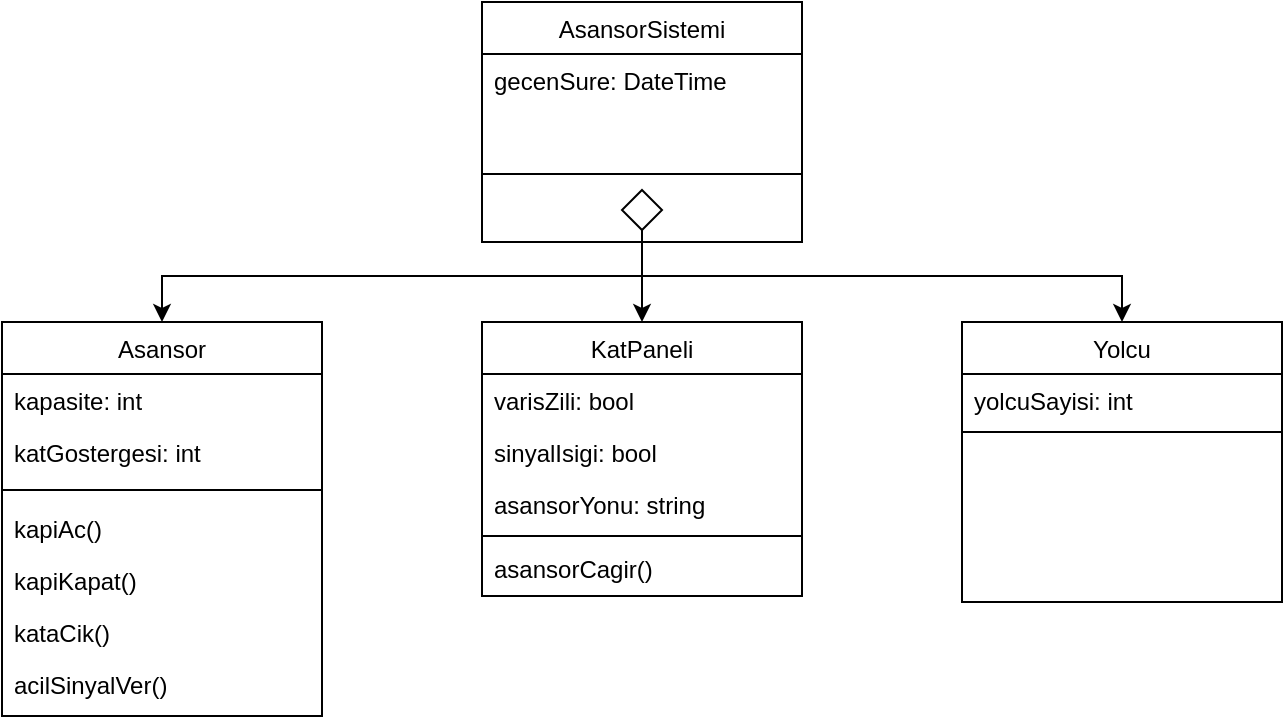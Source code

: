 <mxfile version="24.5.5" type="github">
  <diagram id="C5RBs43oDa-KdzZeNtuy" name="Page-1">
    <mxGraphModel dx="1050" dy="566" grid="1" gridSize="10" guides="1" tooltips="1" connect="1" arrows="1" fold="1" page="1" pageScale="1" pageWidth="827" pageHeight="1169" math="0" shadow="0">
      <root>
        <mxCell id="WIyWlLk6GJQsqaUBKTNV-0" />
        <mxCell id="WIyWlLk6GJQsqaUBKTNV-1" parent="WIyWlLk6GJQsqaUBKTNV-0" />
        <mxCell id="zkfFHV4jXpPFQw0GAbJ--0" value="Asansor" style="swimlane;fontStyle=0;align=center;verticalAlign=top;childLayout=stackLayout;horizontal=1;startSize=26;horizontalStack=0;resizeParent=1;resizeLast=0;collapsible=1;marginBottom=0;rounded=0;shadow=0;strokeWidth=1;" parent="WIyWlLk6GJQsqaUBKTNV-1" vertex="1">
          <mxGeometry x="80" y="200" width="160" height="197" as="geometry">
            <mxRectangle x="230" y="140" width="160" height="26" as="alternateBounds" />
          </mxGeometry>
        </mxCell>
        <mxCell id="zkfFHV4jXpPFQw0GAbJ--1" value="kapasite: int" style="text;align=left;verticalAlign=top;spacingLeft=4;spacingRight=4;overflow=hidden;rotatable=0;points=[[0,0.5],[1,0.5]];portConstraint=eastwest;" parent="zkfFHV4jXpPFQw0GAbJ--0" vertex="1">
          <mxGeometry y="26" width="160" height="26" as="geometry" />
        </mxCell>
        <mxCell id="P82FH_4sQEGgZ9qzwDuc-15" value="katGostergesi: int" style="text;align=left;verticalAlign=top;spacingLeft=4;spacingRight=4;overflow=hidden;rotatable=0;points=[[0,0.5],[1,0.5]];portConstraint=eastwest;" vertex="1" parent="zkfFHV4jXpPFQw0GAbJ--0">
          <mxGeometry y="52" width="160" height="26" as="geometry" />
        </mxCell>
        <mxCell id="zkfFHV4jXpPFQw0GAbJ--4" value="" style="line;html=1;strokeWidth=1;align=left;verticalAlign=middle;spacingTop=-1;spacingLeft=3;spacingRight=3;rotatable=0;labelPosition=right;points=[];portConstraint=eastwest;" parent="zkfFHV4jXpPFQw0GAbJ--0" vertex="1">
          <mxGeometry y="78" width="160" height="12" as="geometry" />
        </mxCell>
        <mxCell id="zkfFHV4jXpPFQw0GAbJ--5" value="kapiAc()" style="text;align=left;verticalAlign=top;spacingLeft=4;spacingRight=4;overflow=hidden;rotatable=0;points=[[0,0.5],[1,0.5]];portConstraint=eastwest;" parent="zkfFHV4jXpPFQw0GAbJ--0" vertex="1">
          <mxGeometry y="90" width="160" height="26" as="geometry" />
        </mxCell>
        <mxCell id="P82FH_4sQEGgZ9qzwDuc-1" value="kapiKapat()" style="text;align=left;verticalAlign=top;spacingLeft=4;spacingRight=4;overflow=hidden;rotatable=0;points=[[0,0.5],[1,0.5]];portConstraint=eastwest;" vertex="1" parent="zkfFHV4jXpPFQw0GAbJ--0">
          <mxGeometry y="116" width="160" height="26" as="geometry" />
        </mxCell>
        <mxCell id="P82FH_4sQEGgZ9qzwDuc-3" value="kataCik()" style="text;align=left;verticalAlign=top;spacingLeft=4;spacingRight=4;overflow=hidden;rotatable=0;points=[[0,0.5],[1,0.5]];portConstraint=eastwest;" vertex="1" parent="zkfFHV4jXpPFQw0GAbJ--0">
          <mxGeometry y="142" width="160" height="26" as="geometry" />
        </mxCell>
        <mxCell id="P82FH_4sQEGgZ9qzwDuc-5" value="acilSinyalVer()" style="text;align=left;verticalAlign=top;spacingLeft=4;spacingRight=4;overflow=hidden;rotatable=0;points=[[0,0.5],[1,0.5]];portConstraint=eastwest;" vertex="1" parent="zkfFHV4jXpPFQw0GAbJ--0">
          <mxGeometry y="168" width="160" height="26" as="geometry" />
        </mxCell>
        <mxCell id="P82FH_4sQEGgZ9qzwDuc-6" value="KatPaneli" style="swimlane;fontStyle=0;align=center;verticalAlign=top;childLayout=stackLayout;horizontal=1;startSize=26;horizontalStack=0;resizeParent=1;resizeLast=0;collapsible=1;marginBottom=0;rounded=0;shadow=0;strokeWidth=1;" vertex="1" parent="WIyWlLk6GJQsqaUBKTNV-1">
          <mxGeometry x="320" y="200" width="160" height="137" as="geometry">
            <mxRectangle x="230" y="140" width="160" height="26" as="alternateBounds" />
          </mxGeometry>
        </mxCell>
        <mxCell id="P82FH_4sQEGgZ9qzwDuc-7" value="varisZili: bool" style="text;align=left;verticalAlign=top;spacingLeft=4;spacingRight=4;overflow=hidden;rotatable=0;points=[[0,0.5],[1,0.5]];portConstraint=eastwest;" vertex="1" parent="P82FH_4sQEGgZ9qzwDuc-6">
          <mxGeometry y="26" width="160" height="26" as="geometry" />
        </mxCell>
        <mxCell id="P82FH_4sQEGgZ9qzwDuc-13" value="sinyalIsigi: bool" style="text;align=left;verticalAlign=top;spacingLeft=4;spacingRight=4;overflow=hidden;rotatable=0;points=[[0,0.5],[1,0.5]];portConstraint=eastwest;" vertex="1" parent="P82FH_4sQEGgZ9qzwDuc-6">
          <mxGeometry y="52" width="160" height="26" as="geometry" />
        </mxCell>
        <mxCell id="P82FH_4sQEGgZ9qzwDuc-14" value="asansorYonu: string" style="text;align=left;verticalAlign=top;spacingLeft=4;spacingRight=4;overflow=hidden;rotatable=0;points=[[0,0.5],[1,0.5]];portConstraint=eastwest;" vertex="1" parent="P82FH_4sQEGgZ9qzwDuc-6">
          <mxGeometry y="78" width="160" height="26" as="geometry" />
        </mxCell>
        <mxCell id="P82FH_4sQEGgZ9qzwDuc-8" value="" style="line;html=1;strokeWidth=1;align=left;verticalAlign=middle;spacingTop=-1;spacingLeft=3;spacingRight=3;rotatable=0;labelPosition=right;points=[];portConstraint=eastwest;" vertex="1" parent="P82FH_4sQEGgZ9qzwDuc-6">
          <mxGeometry y="104" width="160" height="6" as="geometry" />
        </mxCell>
        <mxCell id="P82FH_4sQEGgZ9qzwDuc-12" value="asansorCagir()" style="text;align=left;verticalAlign=top;spacingLeft=4;spacingRight=4;overflow=hidden;rotatable=0;points=[[0,0.5],[1,0.5]];portConstraint=eastwest;" vertex="1" parent="P82FH_4sQEGgZ9qzwDuc-6">
          <mxGeometry y="110" width="160" height="26" as="geometry" />
        </mxCell>
        <mxCell id="P82FH_4sQEGgZ9qzwDuc-16" value="Yolcu" style="swimlane;fontStyle=0;align=center;verticalAlign=top;childLayout=stackLayout;horizontal=1;startSize=26;horizontalStack=0;resizeParent=1;resizeLast=0;collapsible=1;marginBottom=0;rounded=0;shadow=0;strokeWidth=1;" vertex="1" parent="WIyWlLk6GJQsqaUBKTNV-1">
          <mxGeometry x="560" y="200" width="160" height="140" as="geometry">
            <mxRectangle x="230" y="140" width="160" height="26" as="alternateBounds" />
          </mxGeometry>
        </mxCell>
        <mxCell id="P82FH_4sQEGgZ9qzwDuc-17" value="yolcuSayisi: int" style="text;align=left;verticalAlign=top;spacingLeft=4;spacingRight=4;overflow=hidden;rotatable=0;points=[[0,0.5],[1,0.5]];portConstraint=eastwest;" vertex="1" parent="P82FH_4sQEGgZ9qzwDuc-16">
          <mxGeometry y="26" width="160" height="26" as="geometry" />
        </mxCell>
        <mxCell id="P82FH_4sQEGgZ9qzwDuc-20" value="" style="line;html=1;strokeWidth=1;align=left;verticalAlign=middle;spacingTop=-1;spacingLeft=3;spacingRight=3;rotatable=0;labelPosition=right;points=[];portConstraint=eastwest;" vertex="1" parent="P82FH_4sQEGgZ9qzwDuc-16">
          <mxGeometry y="52" width="160" height="6" as="geometry" />
        </mxCell>
        <mxCell id="P82FH_4sQEGgZ9qzwDuc-22" value="AsansorSistemi" style="swimlane;fontStyle=0;align=center;verticalAlign=top;childLayout=stackLayout;horizontal=1;startSize=26;horizontalStack=0;resizeParent=1;resizeLast=0;collapsible=1;marginBottom=0;rounded=0;shadow=0;strokeWidth=1;" vertex="1" parent="WIyWlLk6GJQsqaUBKTNV-1">
          <mxGeometry x="320" y="40" width="160" height="120" as="geometry">
            <mxRectangle x="230" y="140" width="160" height="26" as="alternateBounds" />
          </mxGeometry>
        </mxCell>
        <mxCell id="P82FH_4sQEGgZ9qzwDuc-34" value="gecenSure: DateTime" style="text;align=left;verticalAlign=top;spacingLeft=4;spacingRight=4;overflow=hidden;rotatable=0;points=[[0,0.5],[1,0.5]];portConstraint=eastwest;" vertex="1" parent="P82FH_4sQEGgZ9qzwDuc-22">
          <mxGeometry y="26" width="160" height="26" as="geometry" />
        </mxCell>
        <mxCell id="P82FH_4sQEGgZ9qzwDuc-25" value="" style="line;html=1;strokeWidth=1;align=left;verticalAlign=middle;spacingTop=-1;spacingLeft=3;spacingRight=3;rotatable=0;labelPosition=right;points=[];portConstraint=eastwest;" vertex="1" parent="P82FH_4sQEGgZ9qzwDuc-22">
          <mxGeometry y="52" width="160" height="68" as="geometry" />
        </mxCell>
        <mxCell id="P82FH_4sQEGgZ9qzwDuc-31" style="edgeStyle=orthogonalEdgeStyle;rounded=0;orthogonalLoop=1;jettySize=auto;html=1;exitX=0.5;exitY=1;exitDx=0;exitDy=0;entryX=0.5;entryY=0;entryDx=0;entryDy=0;" edge="1" parent="WIyWlLk6GJQsqaUBKTNV-1" source="P82FH_4sQEGgZ9qzwDuc-30" target="zkfFHV4jXpPFQw0GAbJ--0">
          <mxGeometry relative="1" as="geometry" />
        </mxCell>
        <mxCell id="P82FH_4sQEGgZ9qzwDuc-32" style="edgeStyle=orthogonalEdgeStyle;rounded=0;orthogonalLoop=1;jettySize=auto;html=1;exitX=0.5;exitY=1;exitDx=0;exitDy=0;entryX=0.5;entryY=0;entryDx=0;entryDy=0;" edge="1" parent="WIyWlLk6GJQsqaUBKTNV-1" source="P82FH_4sQEGgZ9qzwDuc-30" target="P82FH_4sQEGgZ9qzwDuc-6">
          <mxGeometry relative="1" as="geometry" />
        </mxCell>
        <mxCell id="P82FH_4sQEGgZ9qzwDuc-33" style="edgeStyle=orthogonalEdgeStyle;rounded=0;orthogonalLoop=1;jettySize=auto;html=1;exitX=0.5;exitY=1;exitDx=0;exitDy=0;entryX=0.5;entryY=0;entryDx=0;entryDy=0;" edge="1" parent="WIyWlLk6GJQsqaUBKTNV-1" source="P82FH_4sQEGgZ9qzwDuc-30" target="P82FH_4sQEGgZ9qzwDuc-16">
          <mxGeometry relative="1" as="geometry" />
        </mxCell>
        <mxCell id="P82FH_4sQEGgZ9qzwDuc-30" value="" style="rhombus;whiteSpace=wrap;html=1;" vertex="1" parent="WIyWlLk6GJQsqaUBKTNV-1">
          <mxGeometry x="390" y="134" width="20" height="20" as="geometry" />
        </mxCell>
      </root>
    </mxGraphModel>
  </diagram>
</mxfile>

